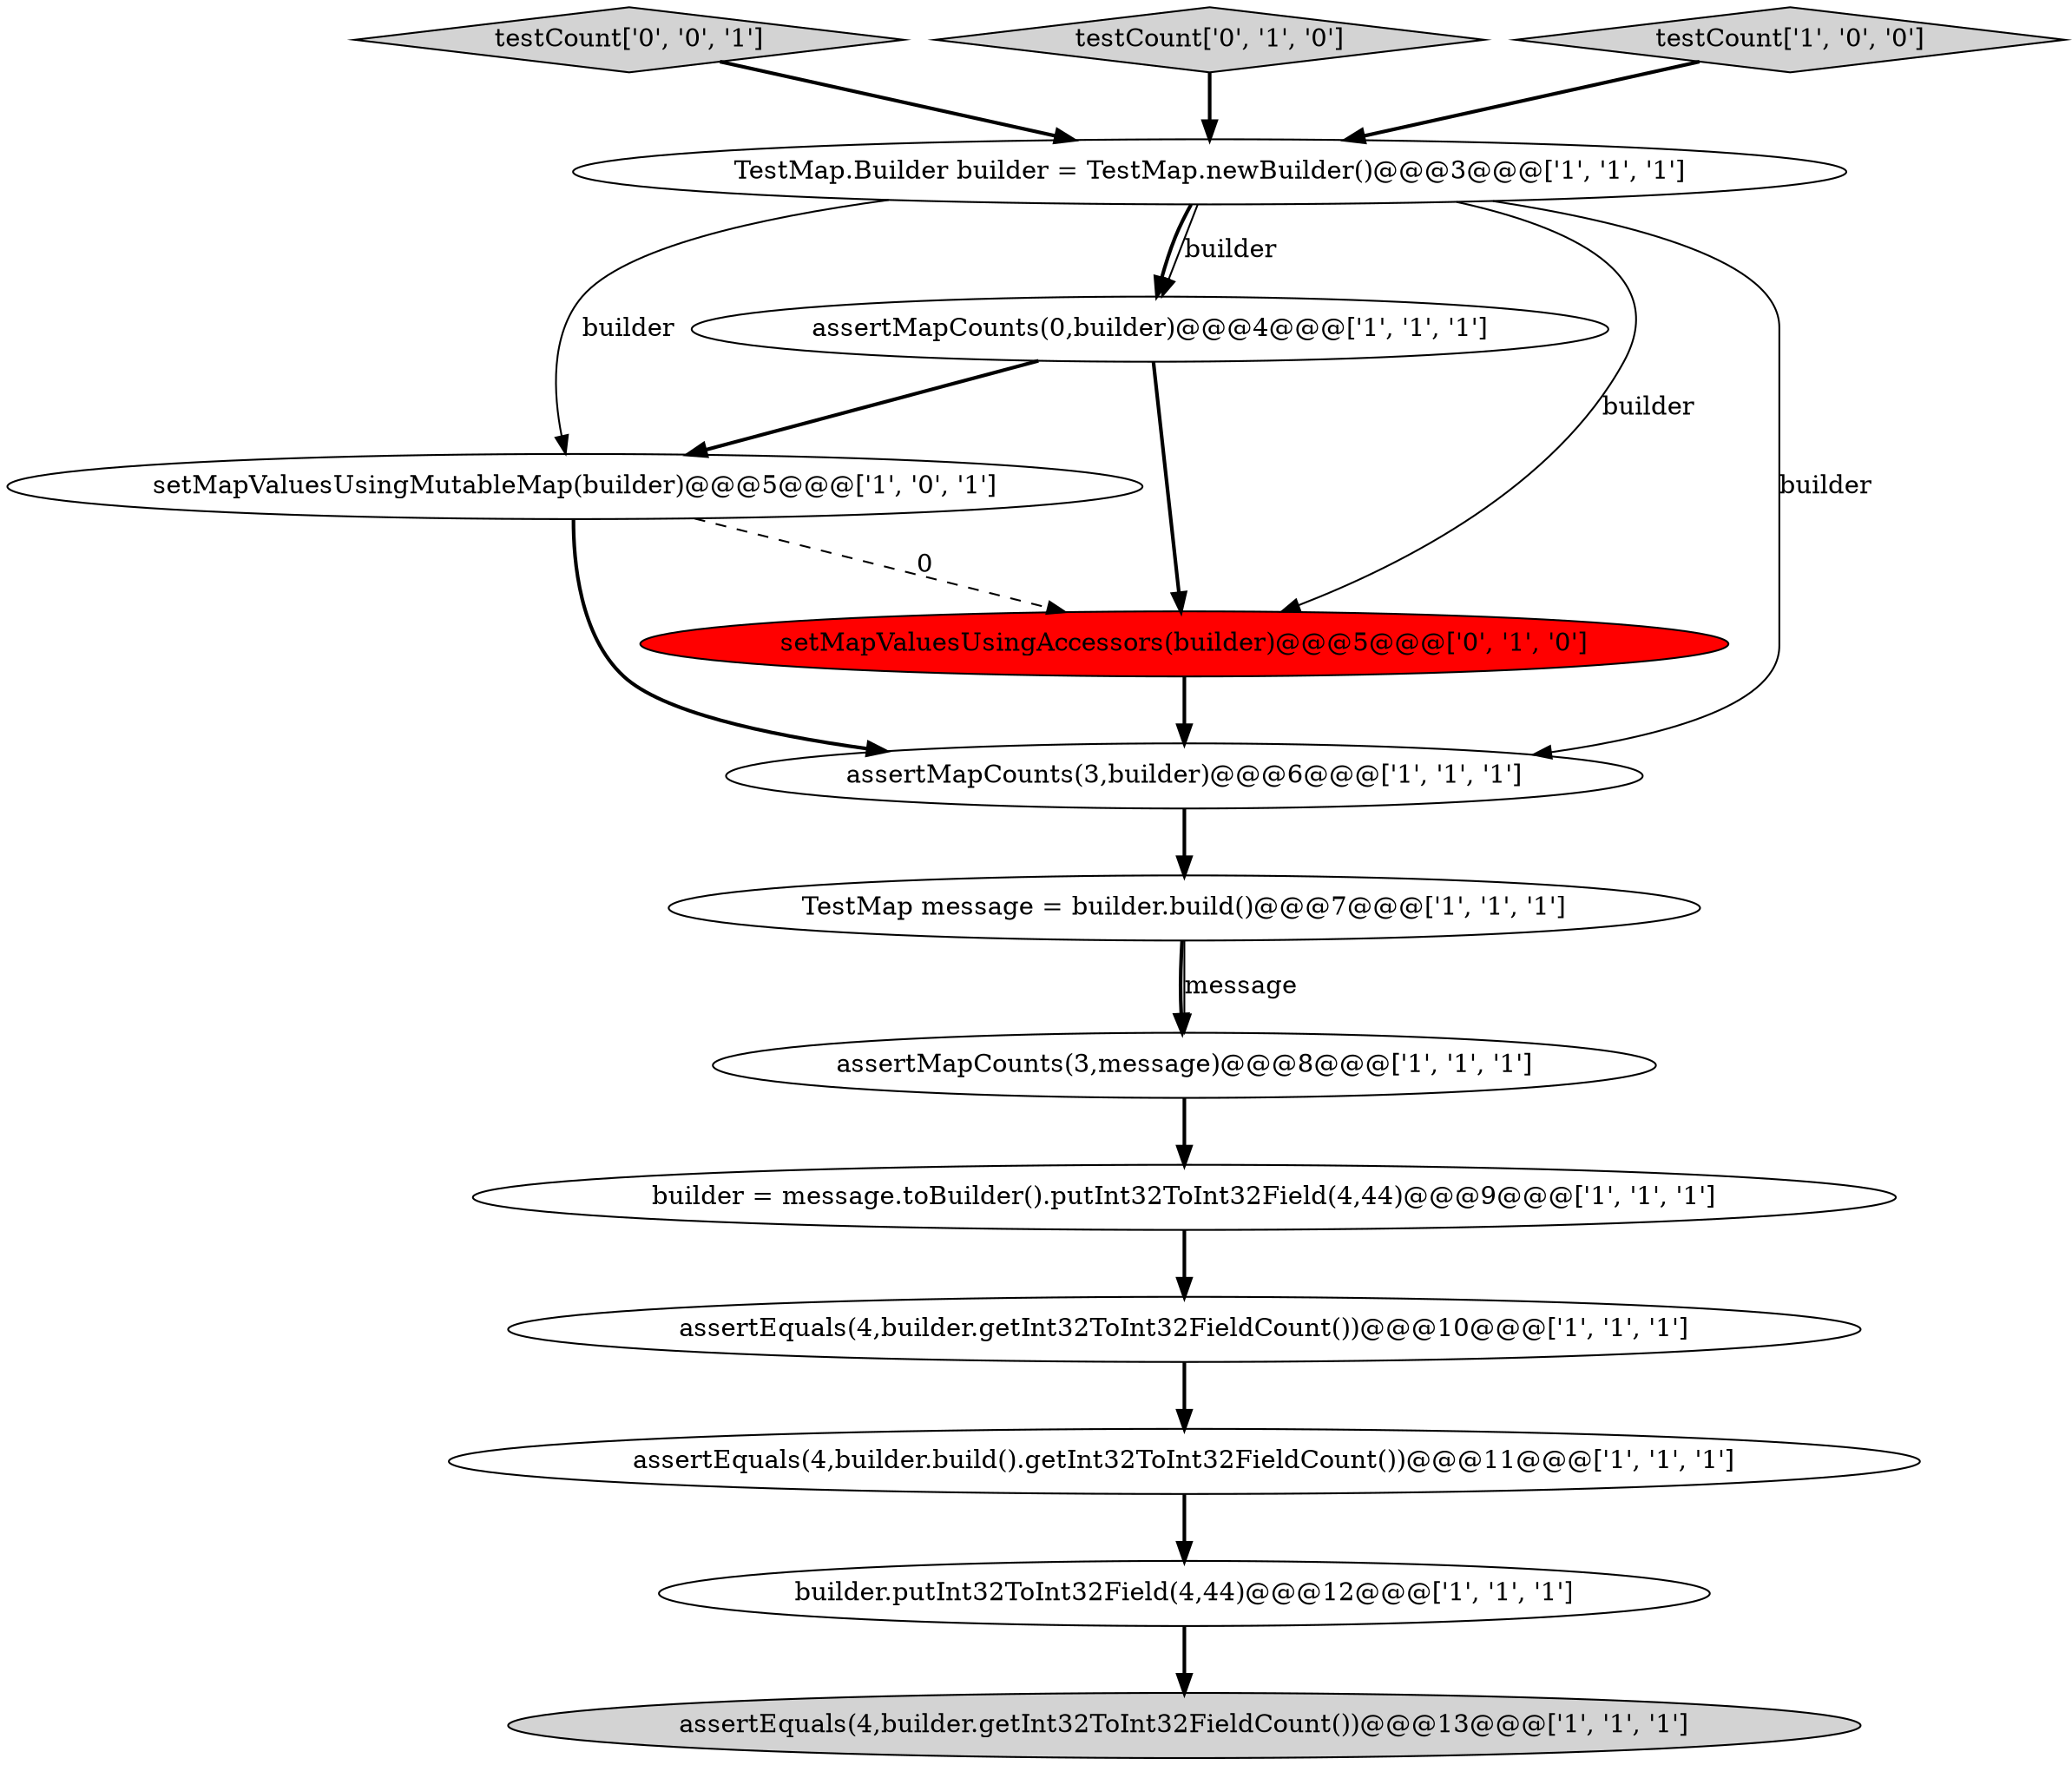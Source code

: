 digraph {
1 [style = filled, label = "TestMap message = builder.build()@@@7@@@['1', '1', '1']", fillcolor = white, shape = ellipse image = "AAA0AAABBB1BBB"];
14 [style = filled, label = "testCount['0', '0', '1']", fillcolor = lightgray, shape = diamond image = "AAA0AAABBB3BBB"];
6 [style = filled, label = "assertEquals(4,builder.getInt32ToInt32FieldCount())@@@13@@@['1', '1', '1']", fillcolor = lightgray, shape = ellipse image = "AAA0AAABBB1BBB"];
8 [style = filled, label = "assertEquals(4,builder.getInt32ToInt32FieldCount())@@@10@@@['1', '1', '1']", fillcolor = white, shape = ellipse image = "AAA0AAABBB1BBB"];
4 [style = filled, label = "assertMapCounts(3,message)@@@8@@@['1', '1', '1']", fillcolor = white, shape = ellipse image = "AAA0AAABBB1BBB"];
3 [style = filled, label = "setMapValuesUsingMutableMap(builder)@@@5@@@['1', '0', '1']", fillcolor = white, shape = ellipse image = "AAA0AAABBB1BBB"];
9 [style = filled, label = "TestMap.Builder builder = TestMap.newBuilder()@@@3@@@['1', '1', '1']", fillcolor = white, shape = ellipse image = "AAA0AAABBB1BBB"];
7 [style = filled, label = "assertMapCounts(3,builder)@@@6@@@['1', '1', '1']", fillcolor = white, shape = ellipse image = "AAA0AAABBB1BBB"];
5 [style = filled, label = "builder.putInt32ToInt32Field(4,44)@@@12@@@['1', '1', '1']", fillcolor = white, shape = ellipse image = "AAA0AAABBB1BBB"];
12 [style = filled, label = "testCount['0', '1', '0']", fillcolor = lightgray, shape = diamond image = "AAA0AAABBB2BBB"];
2 [style = filled, label = "testCount['1', '0', '0']", fillcolor = lightgray, shape = diamond image = "AAA0AAABBB1BBB"];
0 [style = filled, label = "builder = message.toBuilder().putInt32ToInt32Field(4,44)@@@9@@@['1', '1', '1']", fillcolor = white, shape = ellipse image = "AAA0AAABBB1BBB"];
11 [style = filled, label = "assertMapCounts(0,builder)@@@4@@@['1', '1', '1']", fillcolor = white, shape = ellipse image = "AAA0AAABBB1BBB"];
10 [style = filled, label = "assertEquals(4,builder.build().getInt32ToInt32FieldCount())@@@11@@@['1', '1', '1']", fillcolor = white, shape = ellipse image = "AAA0AAABBB1BBB"];
13 [style = filled, label = "setMapValuesUsingAccessors(builder)@@@5@@@['0', '1', '0']", fillcolor = red, shape = ellipse image = "AAA1AAABBB2BBB"];
8->10 [style = bold, label=""];
1->4 [style = bold, label=""];
9->11 [style = solid, label="builder"];
7->1 [style = bold, label=""];
9->11 [style = bold, label=""];
9->13 [style = solid, label="builder"];
2->9 [style = bold, label=""];
12->9 [style = bold, label=""];
3->13 [style = dashed, label="0"];
4->0 [style = bold, label=""];
9->3 [style = solid, label="builder"];
10->5 [style = bold, label=""];
5->6 [style = bold, label=""];
3->7 [style = bold, label=""];
11->3 [style = bold, label=""];
13->7 [style = bold, label=""];
11->13 [style = bold, label=""];
0->8 [style = bold, label=""];
1->4 [style = solid, label="message"];
14->9 [style = bold, label=""];
9->7 [style = solid, label="builder"];
}
